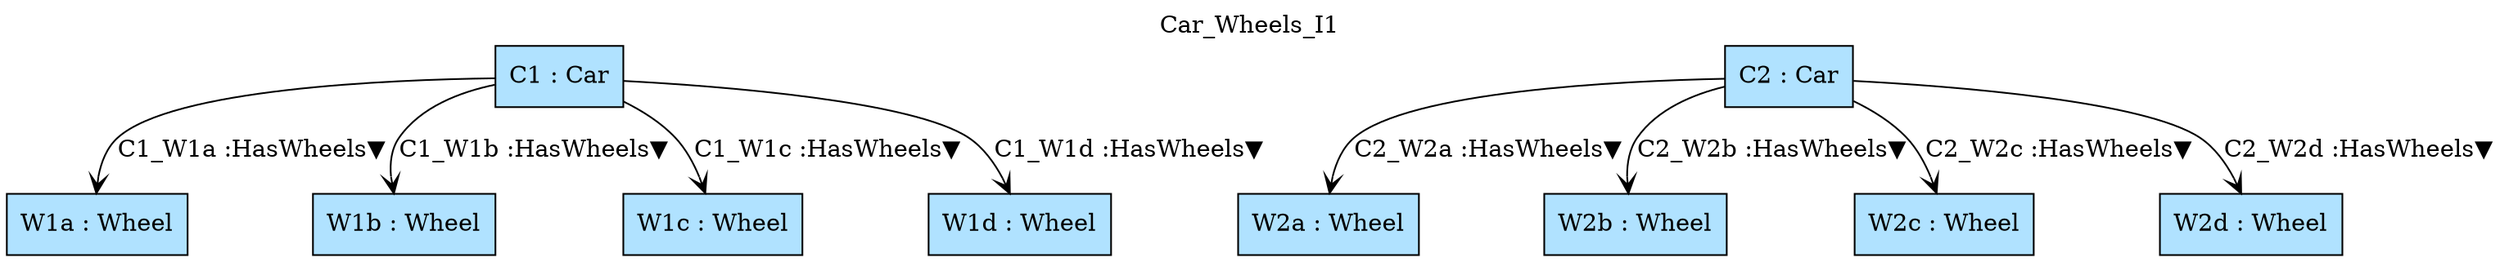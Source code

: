 digraph {graph[label=Car_Wheels_I1,labelloc=tl,labelfontsize=12];
"W1a"[shape=box,fillcolor=lightskyblue1,style = filled,label="W1a : Wheel"];
"W1b"[shape=box,fillcolor=lightskyblue1,style = filled,label="W1b : Wheel"];
"W1c"[shape=box,fillcolor=lightskyblue1,style = filled,label="W1c : Wheel"];
"C1"[shape=box,fillcolor=lightskyblue1,style = filled,label="C1 : Car"];
"W1d"[shape=box,fillcolor=lightskyblue1,style = filled,label="W1d : Wheel"];
"W2a"[shape=box,fillcolor=lightskyblue1,style = filled,label="W2a : Wheel"];
"W2b"[shape=box,fillcolor=lightskyblue1,style = filled,label="W2b : Wheel"];
"W2c"[shape=box,fillcolor=lightskyblue1,style = filled,label="W2c : Wheel"];
"C2"[shape=box,fillcolor=lightskyblue1,style = filled,label="C2 : Car"];
"W2d"[shape=box,fillcolor=lightskyblue1,style = filled,label="W2d : Wheel"];

"C1"->"W1a"[label="C1_W1a :HasWheels▼",arrowhead=vee];
"C1"->"W1b"[label="C1_W1b :HasWheels▼",arrowhead=vee];
"C1"->"W1c"[label="C1_W1c :HasWheels▼",arrowhead=vee];
"C1"->"W1d"[label="C1_W1d :HasWheels▼",arrowhead=vee];
"C2"->"W2a"[label="C2_W2a :HasWheels▼",arrowhead=vee];
"C2"->"W2b"[label="C2_W2b :HasWheels▼",arrowhead=vee];
"C2"->"W2c"[label="C2_W2c :HasWheels▼",arrowhead=vee];
"C2"->"W2d"[label="C2_W2d :HasWheels▼",arrowhead=vee];
}